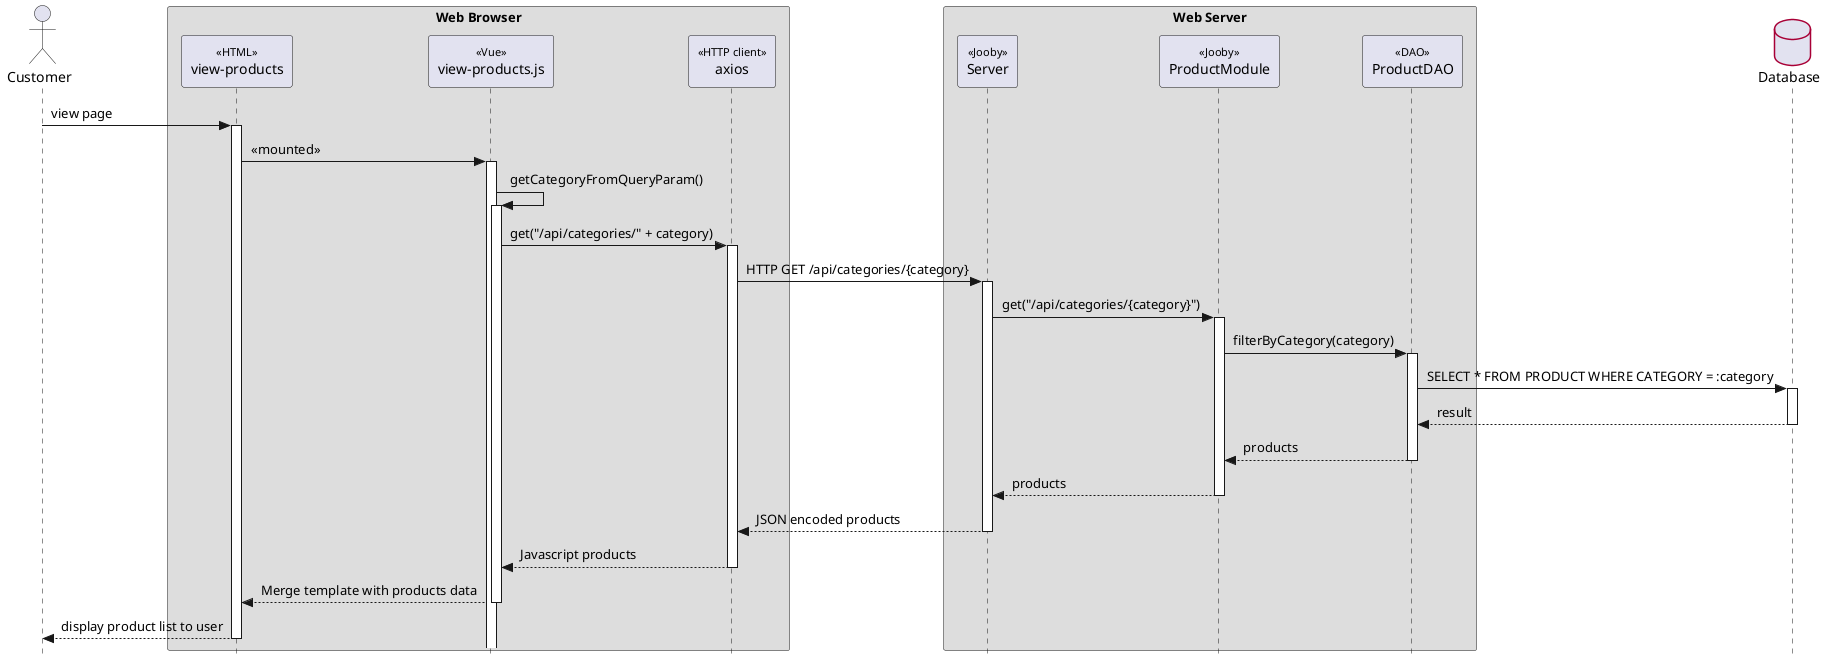 @startuml

' === Style Tweaks ===

skinparam {
  ParticipantPadding 20
  BoxPadding 10
  Style StrictUML
  RoundCorner 5
  ParticipantPadding 10
  Padding 2
  SequenceStereotype {
    Font {
      Size 11
      Style plain
    }
  }
  Database {
    BorderColor #A80036
  }
}


' === Actors / Participants

actor "Customer" as customer
box "Web Browser"
participant "view-products" as viewProductPage << HTML >>
participant "view-products.js" as viewProductController << Vue >>
participant "axios" as axios <<HTTP client>>
end box
box "Web Server"
participant "Server" as server << Jooby >>
participant "ProductModule" as productModule << Jooby >>
participant "ProductDAO" as dao <<DAO>>
end box
database "Database" as db



' === Interactions ===

customer -> viewProductPage++ : view page
viewProductPage -> viewProductController++ : <<mounted>>
viewProductController -> viewProductController++ : getCategoryFromQueryParam()
viewProductController -> axios++ :  get("/api/categories/" + category)
axios -> server++ : HTTP GET /api/categories/{category}
server -> productModule++ : get("/api/categories/{category}")
productModule -> dao++ : filterByCategory(category)
dao -> db++ : SELECT * FROM PRODUCT WHERE CATEGORY = :category
return result
return products
return products
return JSON encoded products
return Javascript products
axios--
return Merge template with products data
return display product list to user
'user -> createAccountPage++ : enters customer details into form
'user -> createAccountPage : clicks "Create Account" button
'
'createAccountPage -> createAccountServlet++ : POST student form data
'
'createAccountServlet -> customer++ : construct from form data
'return customer
'
'createAccountServlet -> validator++ : validate customer fields
'
'return
'
'
'
'createAccountServlet -> dao++ : save(customer)
'
'dao -> db++ : INSERT INTO CUSTOMER (USERNAME, PASSWORD, FIRST_NAME, SURNAME, EMAIL_ADDRESS, SHIPPING_ADDRESS) \nVALUES (:username, :password, :firstName, :surname, :emailAddress, :shippingAddress)
'return
'
'return
'
'createAccountServlet -> signInPage : redirect
'
'signInPage -> user : customer ready to sign in




@enduml
